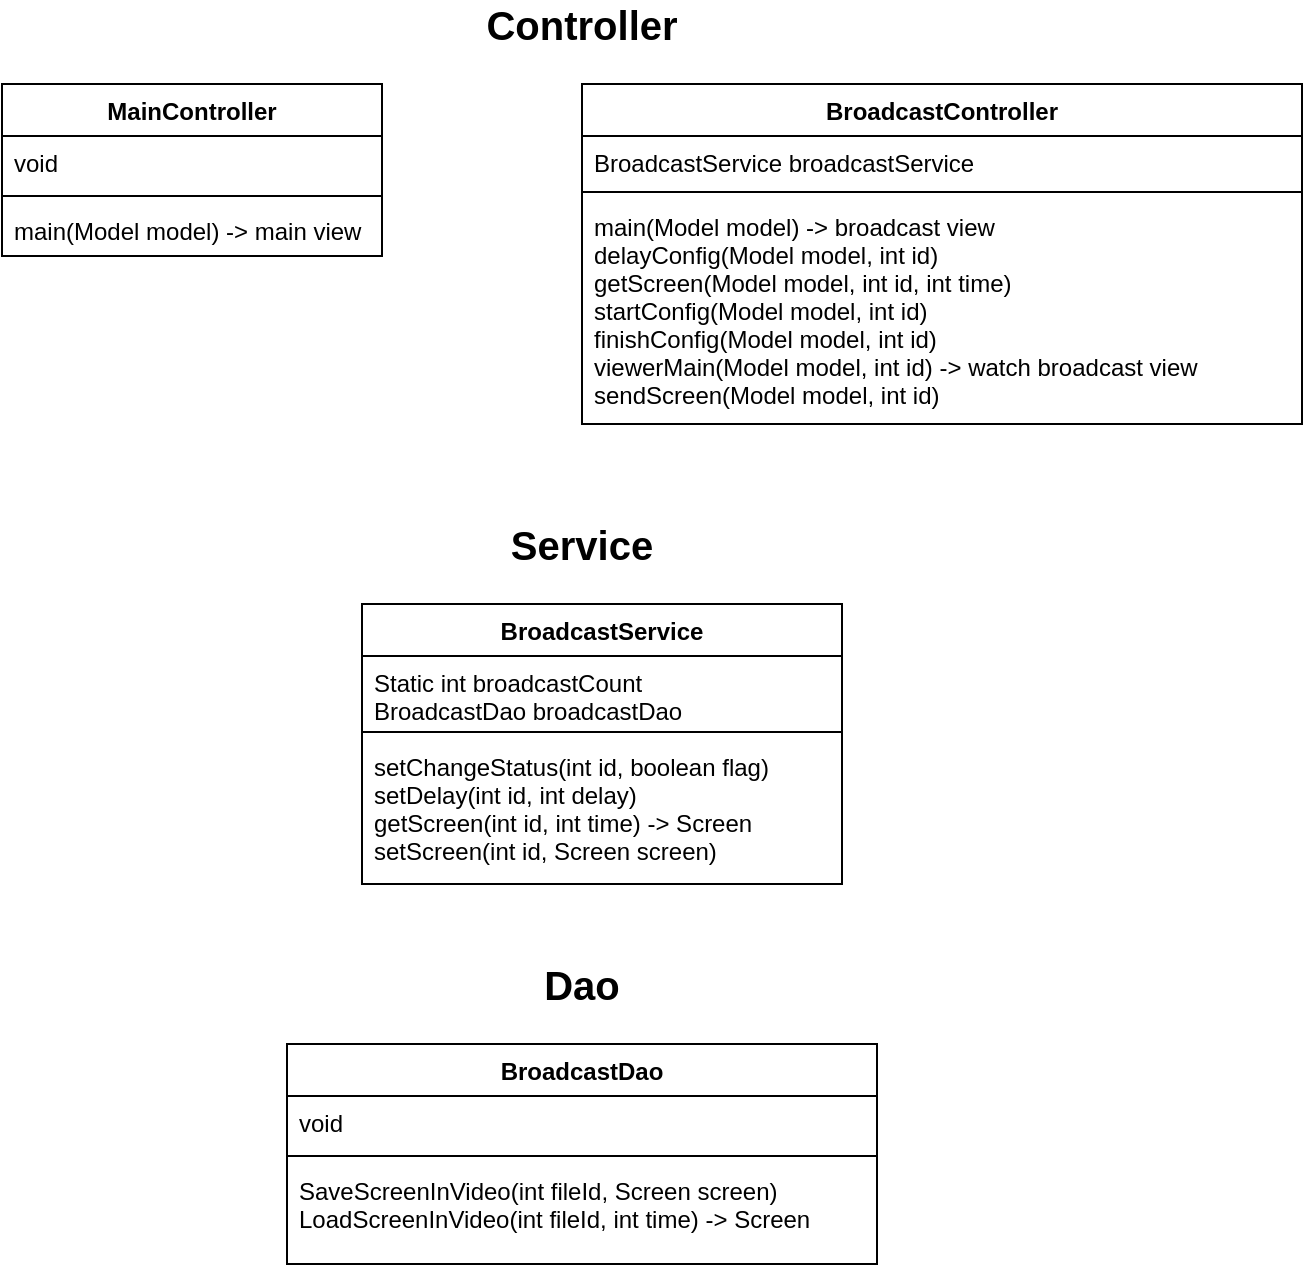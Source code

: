<mxfile version="13.7.6" type="device"><diagram id="JMN0zn5-XAEmLzVPTc89" name="Page-1"><mxGraphModel dx="1422" dy="794" grid="0" gridSize="10" guides="1" tooltips="1" connect="1" arrows="1" fold="1" page="0" pageScale="1" pageWidth="827" pageHeight="1169" math="0" shadow="0"><root><mxCell id="0"/><mxCell id="1" parent="0"/><mxCell id="1beVooaliYsXdK-ZgMT--47" value="MainController" style="swimlane;fontStyle=1;align=center;verticalAlign=top;childLayout=stackLayout;horizontal=1;startSize=26;horizontalStack=0;resizeParent=1;resizeParentMax=0;resizeLast=0;collapsible=1;marginBottom=0;" parent="1" vertex="1"><mxGeometry x="90" y="150" width="190" height="86" as="geometry"/></mxCell><mxCell id="1beVooaliYsXdK-ZgMT--48" value="void" style="text;strokeColor=none;fillColor=none;align=left;verticalAlign=top;spacingLeft=4;spacingRight=4;overflow=hidden;rotatable=0;points=[[0,0.5],[1,0.5]];portConstraint=eastwest;" parent="1beVooaliYsXdK-ZgMT--47" vertex="1"><mxGeometry y="26" width="190" height="26" as="geometry"/></mxCell><mxCell id="1beVooaliYsXdK-ZgMT--49" value="" style="line;strokeWidth=1;fillColor=none;align=left;verticalAlign=middle;spacingTop=-1;spacingLeft=3;spacingRight=3;rotatable=0;labelPosition=right;points=[];portConstraint=eastwest;" parent="1beVooaliYsXdK-ZgMT--47" vertex="1"><mxGeometry y="52" width="190" height="8" as="geometry"/></mxCell><mxCell id="1beVooaliYsXdK-ZgMT--50" value="main(Model model) -&gt; main view" style="text;strokeColor=none;fillColor=none;align=left;verticalAlign=top;spacingLeft=4;spacingRight=4;overflow=hidden;rotatable=0;points=[[0,0.5],[1,0.5]];portConstraint=eastwest;" parent="1beVooaliYsXdK-ZgMT--47" vertex="1"><mxGeometry y="60" width="190" height="26" as="geometry"/></mxCell><mxCell id="1beVooaliYsXdK-ZgMT--51" value="BroadcastController" style="swimlane;fontStyle=1;align=center;verticalAlign=top;childLayout=stackLayout;horizontal=1;startSize=26;horizontalStack=0;resizeParent=1;resizeParentMax=0;resizeLast=0;collapsible=1;marginBottom=0;" parent="1" vertex="1"><mxGeometry x="380" y="150" width="360" height="170" as="geometry"/></mxCell><mxCell id="1beVooaliYsXdK-ZgMT--52" value="BroadcastService broadcastService" style="text;strokeColor=none;fillColor=none;align=left;verticalAlign=top;spacingLeft=4;spacingRight=4;overflow=hidden;rotatable=0;points=[[0,0.5],[1,0.5]];portConstraint=eastwest;" parent="1beVooaliYsXdK-ZgMT--51" vertex="1"><mxGeometry y="26" width="360" height="24" as="geometry"/></mxCell><mxCell id="1beVooaliYsXdK-ZgMT--53" value="" style="line;strokeWidth=1;fillColor=none;align=left;verticalAlign=middle;spacingTop=-1;spacingLeft=3;spacingRight=3;rotatable=0;labelPosition=right;points=[];portConstraint=eastwest;" parent="1beVooaliYsXdK-ZgMT--51" vertex="1"><mxGeometry y="50" width="360" height="8" as="geometry"/></mxCell><mxCell id="1beVooaliYsXdK-ZgMT--54" value="main(Model model) -&gt; broadcast view&#10;delayConfig(Model model, int id)&#10;getScreen(Model model, int id, int time)&#10;startConfig(Model model, int id)&#10;finishConfig(Model model, int id)&#10;viewerMain(Model model, int id) -&gt; watch broadcast view&#10;sendScreen(Model model, int id)&#10;" style="text;strokeColor=none;fillColor=none;align=left;verticalAlign=top;spacingLeft=4;spacingRight=4;overflow=hidden;rotatable=0;points=[[0,0.5],[1,0.5]];portConstraint=eastwest;" parent="1beVooaliYsXdK-ZgMT--51" vertex="1"><mxGeometry y="58" width="360" height="112" as="geometry"/></mxCell><mxCell id="1beVooaliYsXdK-ZgMT--59" value="&lt;font size=&quot;1&quot;&gt;&lt;b style=&quot;font-size: 20px&quot;&gt;Controller&lt;/b&gt;&lt;/font&gt;" style="text;html=1;strokeColor=none;fillColor=none;align=center;verticalAlign=middle;whiteSpace=wrap;rounded=0;" parent="1" vertex="1"><mxGeometry x="190" y="110" width="380" height="20" as="geometry"/></mxCell><mxCell id="1beVooaliYsXdK-ZgMT--64" value="&lt;font size=&quot;1&quot;&gt;&lt;b style=&quot;font-size: 20px&quot;&gt;Service&lt;/b&gt;&lt;/font&gt;" style="text;html=1;strokeColor=none;fillColor=none;align=center;verticalAlign=middle;whiteSpace=wrap;rounded=0;" parent="1" vertex="1"><mxGeometry x="190" y="370" width="380" height="20" as="geometry"/></mxCell><mxCell id="1beVooaliYsXdK-ZgMT--65" value="&lt;font size=&quot;1&quot;&gt;&lt;b style=&quot;font-size: 20px&quot;&gt;Dao&lt;/b&gt;&lt;/font&gt;" style="text;html=1;strokeColor=none;fillColor=none;align=center;verticalAlign=middle;whiteSpace=wrap;rounded=0;" parent="1" vertex="1"><mxGeometry x="190" y="590" width="380" height="20" as="geometry"/></mxCell><mxCell id="1beVooaliYsXdK-ZgMT--60" value="BroadcastService" style="swimlane;fontStyle=1;align=center;verticalAlign=top;childLayout=stackLayout;horizontal=1;startSize=26;horizontalStack=0;resizeParent=1;resizeParentMax=0;resizeLast=0;collapsible=1;marginBottom=0;" parent="1" vertex="1"><mxGeometry x="270" y="410" width="240" height="140" as="geometry"/></mxCell><mxCell id="1beVooaliYsXdK-ZgMT--61" value="Static int broadcastCount&#10;BroadcastDao broadcastDao" style="text;strokeColor=none;fillColor=none;align=left;verticalAlign=top;spacingLeft=4;spacingRight=4;overflow=hidden;rotatable=0;points=[[0,0.5],[1,0.5]];portConstraint=eastwest;" parent="1beVooaliYsXdK-ZgMT--60" vertex="1"><mxGeometry y="26" width="240" height="34" as="geometry"/></mxCell><mxCell id="1beVooaliYsXdK-ZgMT--62" value="" style="line;strokeWidth=1;fillColor=none;align=left;verticalAlign=middle;spacingTop=-1;spacingLeft=3;spacingRight=3;rotatable=0;labelPosition=right;points=[];portConstraint=eastwest;" parent="1beVooaliYsXdK-ZgMT--60" vertex="1"><mxGeometry y="60" width="240" height="8" as="geometry"/></mxCell><mxCell id="1beVooaliYsXdK-ZgMT--63" value="setChangeStatus(int id, boolean flag)&#10;setDelay(int id, int delay)&#10;getScreen(int id, int time) -&gt; Screen&#10;setScreen(int id, Screen screen)&#10;" style="text;strokeColor=none;fillColor=none;align=left;verticalAlign=top;spacingLeft=4;spacingRight=4;overflow=hidden;rotatable=0;points=[[0,0.5],[1,0.5]];portConstraint=eastwest;" parent="1beVooaliYsXdK-ZgMT--60" vertex="1"><mxGeometry y="68" width="240" height="72" as="geometry"/></mxCell><mxCell id="1beVooaliYsXdK-ZgMT--66" value="BroadcastDao" style="swimlane;fontStyle=1;align=center;verticalAlign=top;childLayout=stackLayout;horizontal=1;startSize=26;horizontalStack=0;resizeParent=1;resizeParentMax=0;resizeLast=0;collapsible=1;marginBottom=0;" parent="1" vertex="1"><mxGeometry x="232.5" y="630" width="295" height="110" as="geometry"/></mxCell><mxCell id="1beVooaliYsXdK-ZgMT--67" value="void" style="text;strokeColor=none;fillColor=none;align=left;verticalAlign=top;spacingLeft=4;spacingRight=4;overflow=hidden;rotatable=0;points=[[0,0.5],[1,0.5]];portConstraint=eastwest;" parent="1beVooaliYsXdK-ZgMT--66" vertex="1"><mxGeometry y="26" width="295" height="26" as="geometry"/></mxCell><mxCell id="1beVooaliYsXdK-ZgMT--68" value="" style="line;strokeWidth=1;fillColor=none;align=left;verticalAlign=middle;spacingTop=-1;spacingLeft=3;spacingRight=3;rotatable=0;labelPosition=right;points=[];portConstraint=eastwest;" parent="1beVooaliYsXdK-ZgMT--66" vertex="1"><mxGeometry y="52" width="295" height="8" as="geometry"/></mxCell><mxCell id="1beVooaliYsXdK-ZgMT--69" value="SaveScreenInVideo(int fileId, Screen screen)&#10;LoadScreenInVideo(int fileId, int time) -&gt; Screen" style="text;strokeColor=none;fillColor=none;align=left;verticalAlign=top;spacingLeft=4;spacingRight=4;overflow=hidden;rotatable=0;points=[[0,0.5],[1,0.5]];portConstraint=eastwest;" parent="1beVooaliYsXdK-ZgMT--66" vertex="1"><mxGeometry y="60" width="295" height="50" as="geometry"/></mxCell></root></mxGraphModel></diagram></mxfile>